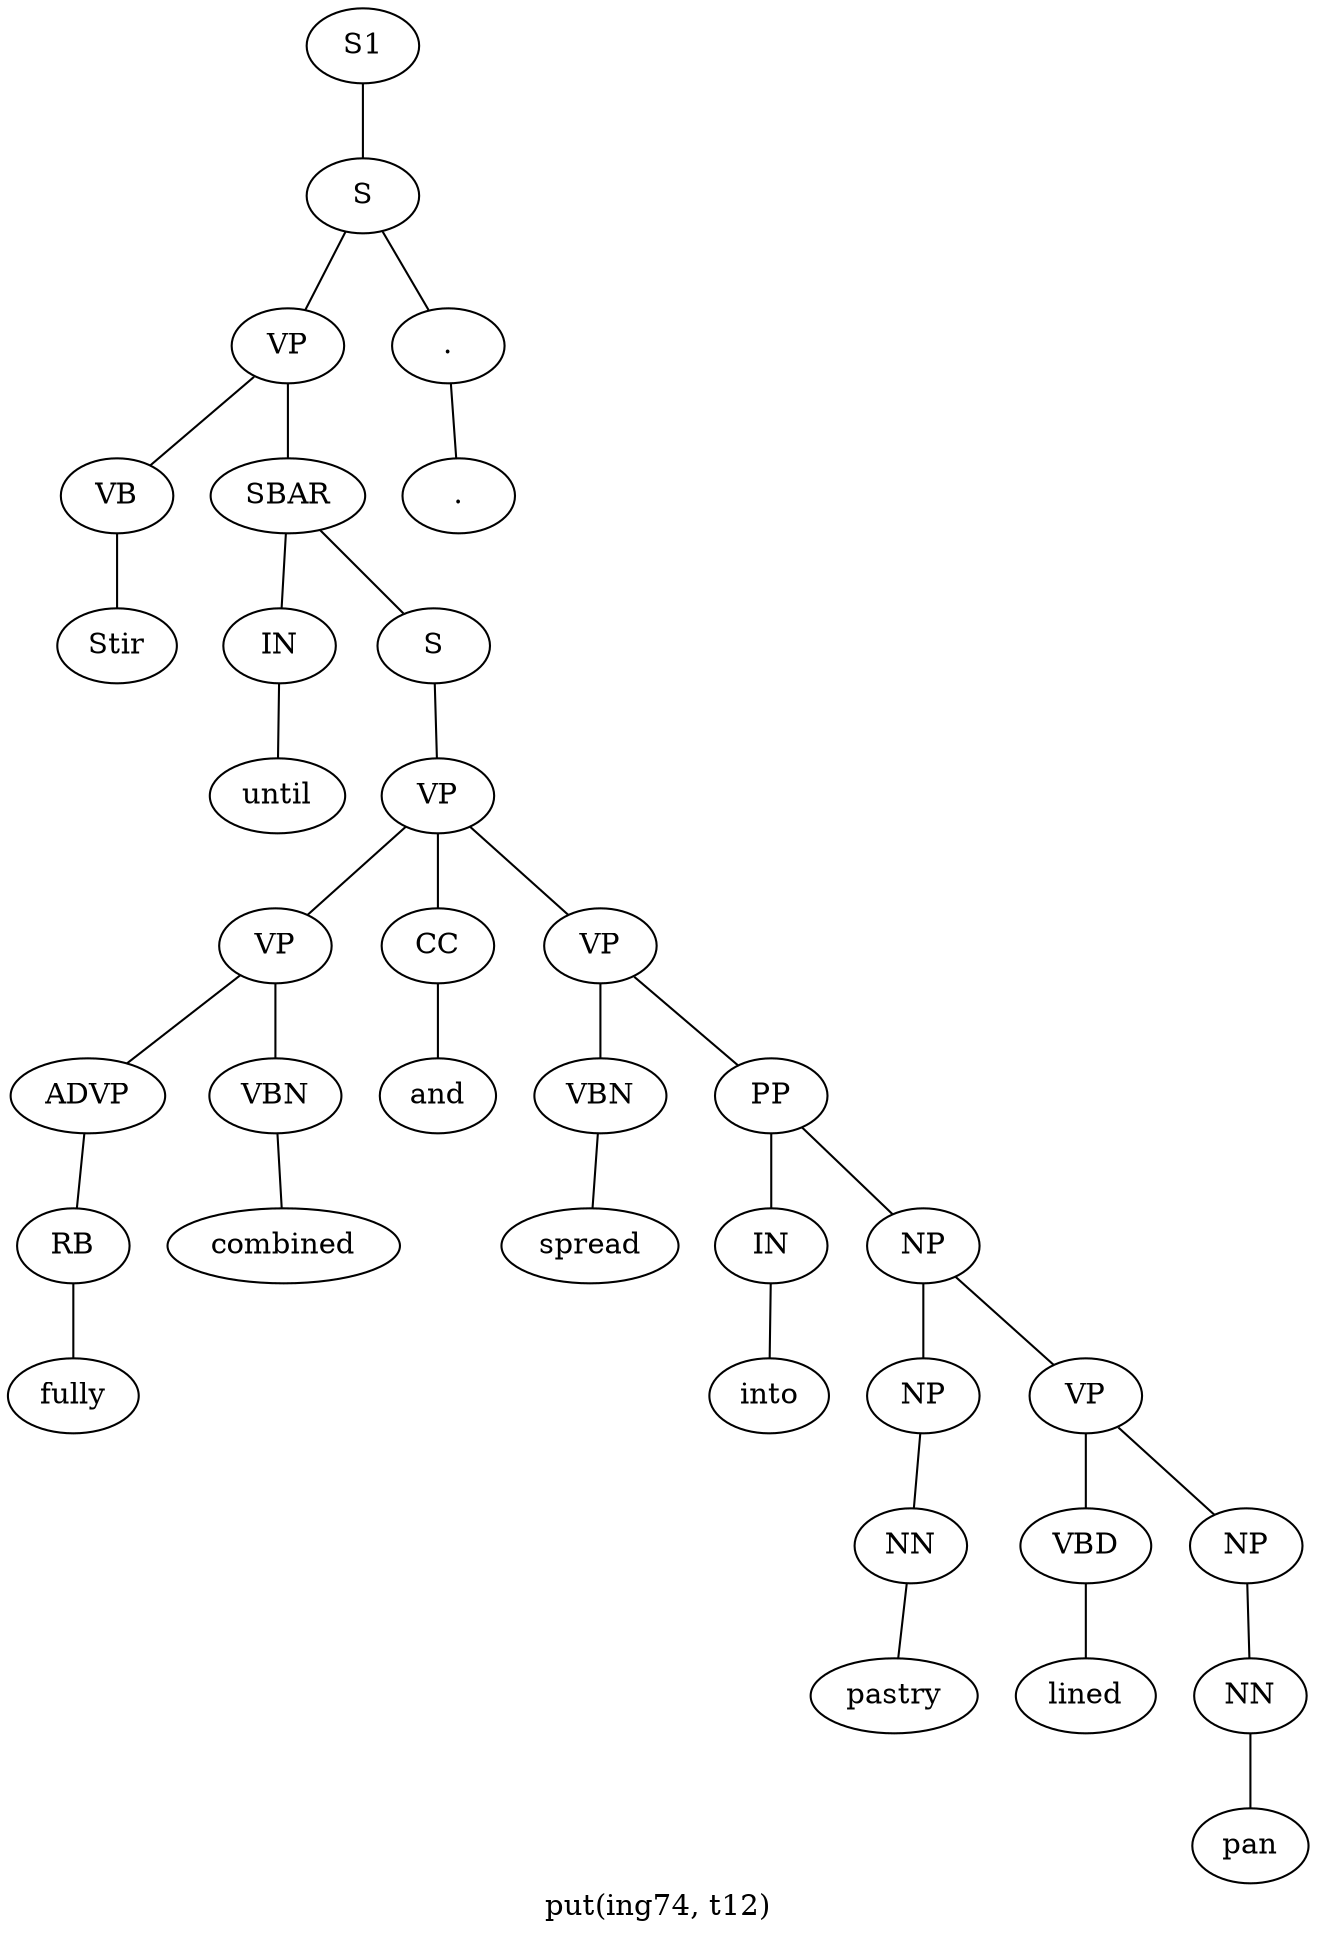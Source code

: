 graph SyntaxGraph {
	label = "put(ing74, t12)";
	Node0 [label="S1"];
	Node1 [label="S"];
	Node2 [label="VP"];
	Node3 [label="VB"];
	Node4 [label="Stir"];
	Node5 [label="SBAR"];
	Node6 [label="IN"];
	Node7 [label="until"];
	Node8 [label="S"];
	Node9 [label="VP"];
	Node10 [label="VP"];
	Node11 [label="ADVP"];
	Node12 [label="RB"];
	Node13 [label="fully"];
	Node14 [label="VBN"];
	Node15 [label="combined"];
	Node16 [label="CC"];
	Node17 [label="and"];
	Node18 [label="VP"];
	Node19 [label="VBN"];
	Node20 [label="spread"];
	Node21 [label="PP"];
	Node22 [label="IN"];
	Node23 [label="into"];
	Node24 [label="NP"];
	Node25 [label="NP"];
	Node26 [label="NN"];
	Node27 [label="pastry"];
	Node28 [label="VP"];
	Node29 [label="VBD"];
	Node30 [label="lined"];
	Node31 [label="NP"];
	Node32 [label="NN"];
	Node33 [label="pan"];
	Node34 [label="."];
	Node35 [label="."];

	Node0 -- Node1;
	Node1 -- Node2;
	Node1 -- Node34;
	Node2 -- Node3;
	Node2 -- Node5;
	Node3 -- Node4;
	Node5 -- Node6;
	Node5 -- Node8;
	Node6 -- Node7;
	Node8 -- Node9;
	Node9 -- Node10;
	Node9 -- Node16;
	Node9 -- Node18;
	Node10 -- Node11;
	Node10 -- Node14;
	Node11 -- Node12;
	Node12 -- Node13;
	Node14 -- Node15;
	Node16 -- Node17;
	Node18 -- Node19;
	Node18 -- Node21;
	Node19 -- Node20;
	Node21 -- Node22;
	Node21 -- Node24;
	Node22 -- Node23;
	Node24 -- Node25;
	Node24 -- Node28;
	Node25 -- Node26;
	Node26 -- Node27;
	Node28 -- Node29;
	Node28 -- Node31;
	Node29 -- Node30;
	Node31 -- Node32;
	Node32 -- Node33;
	Node34 -- Node35;
}